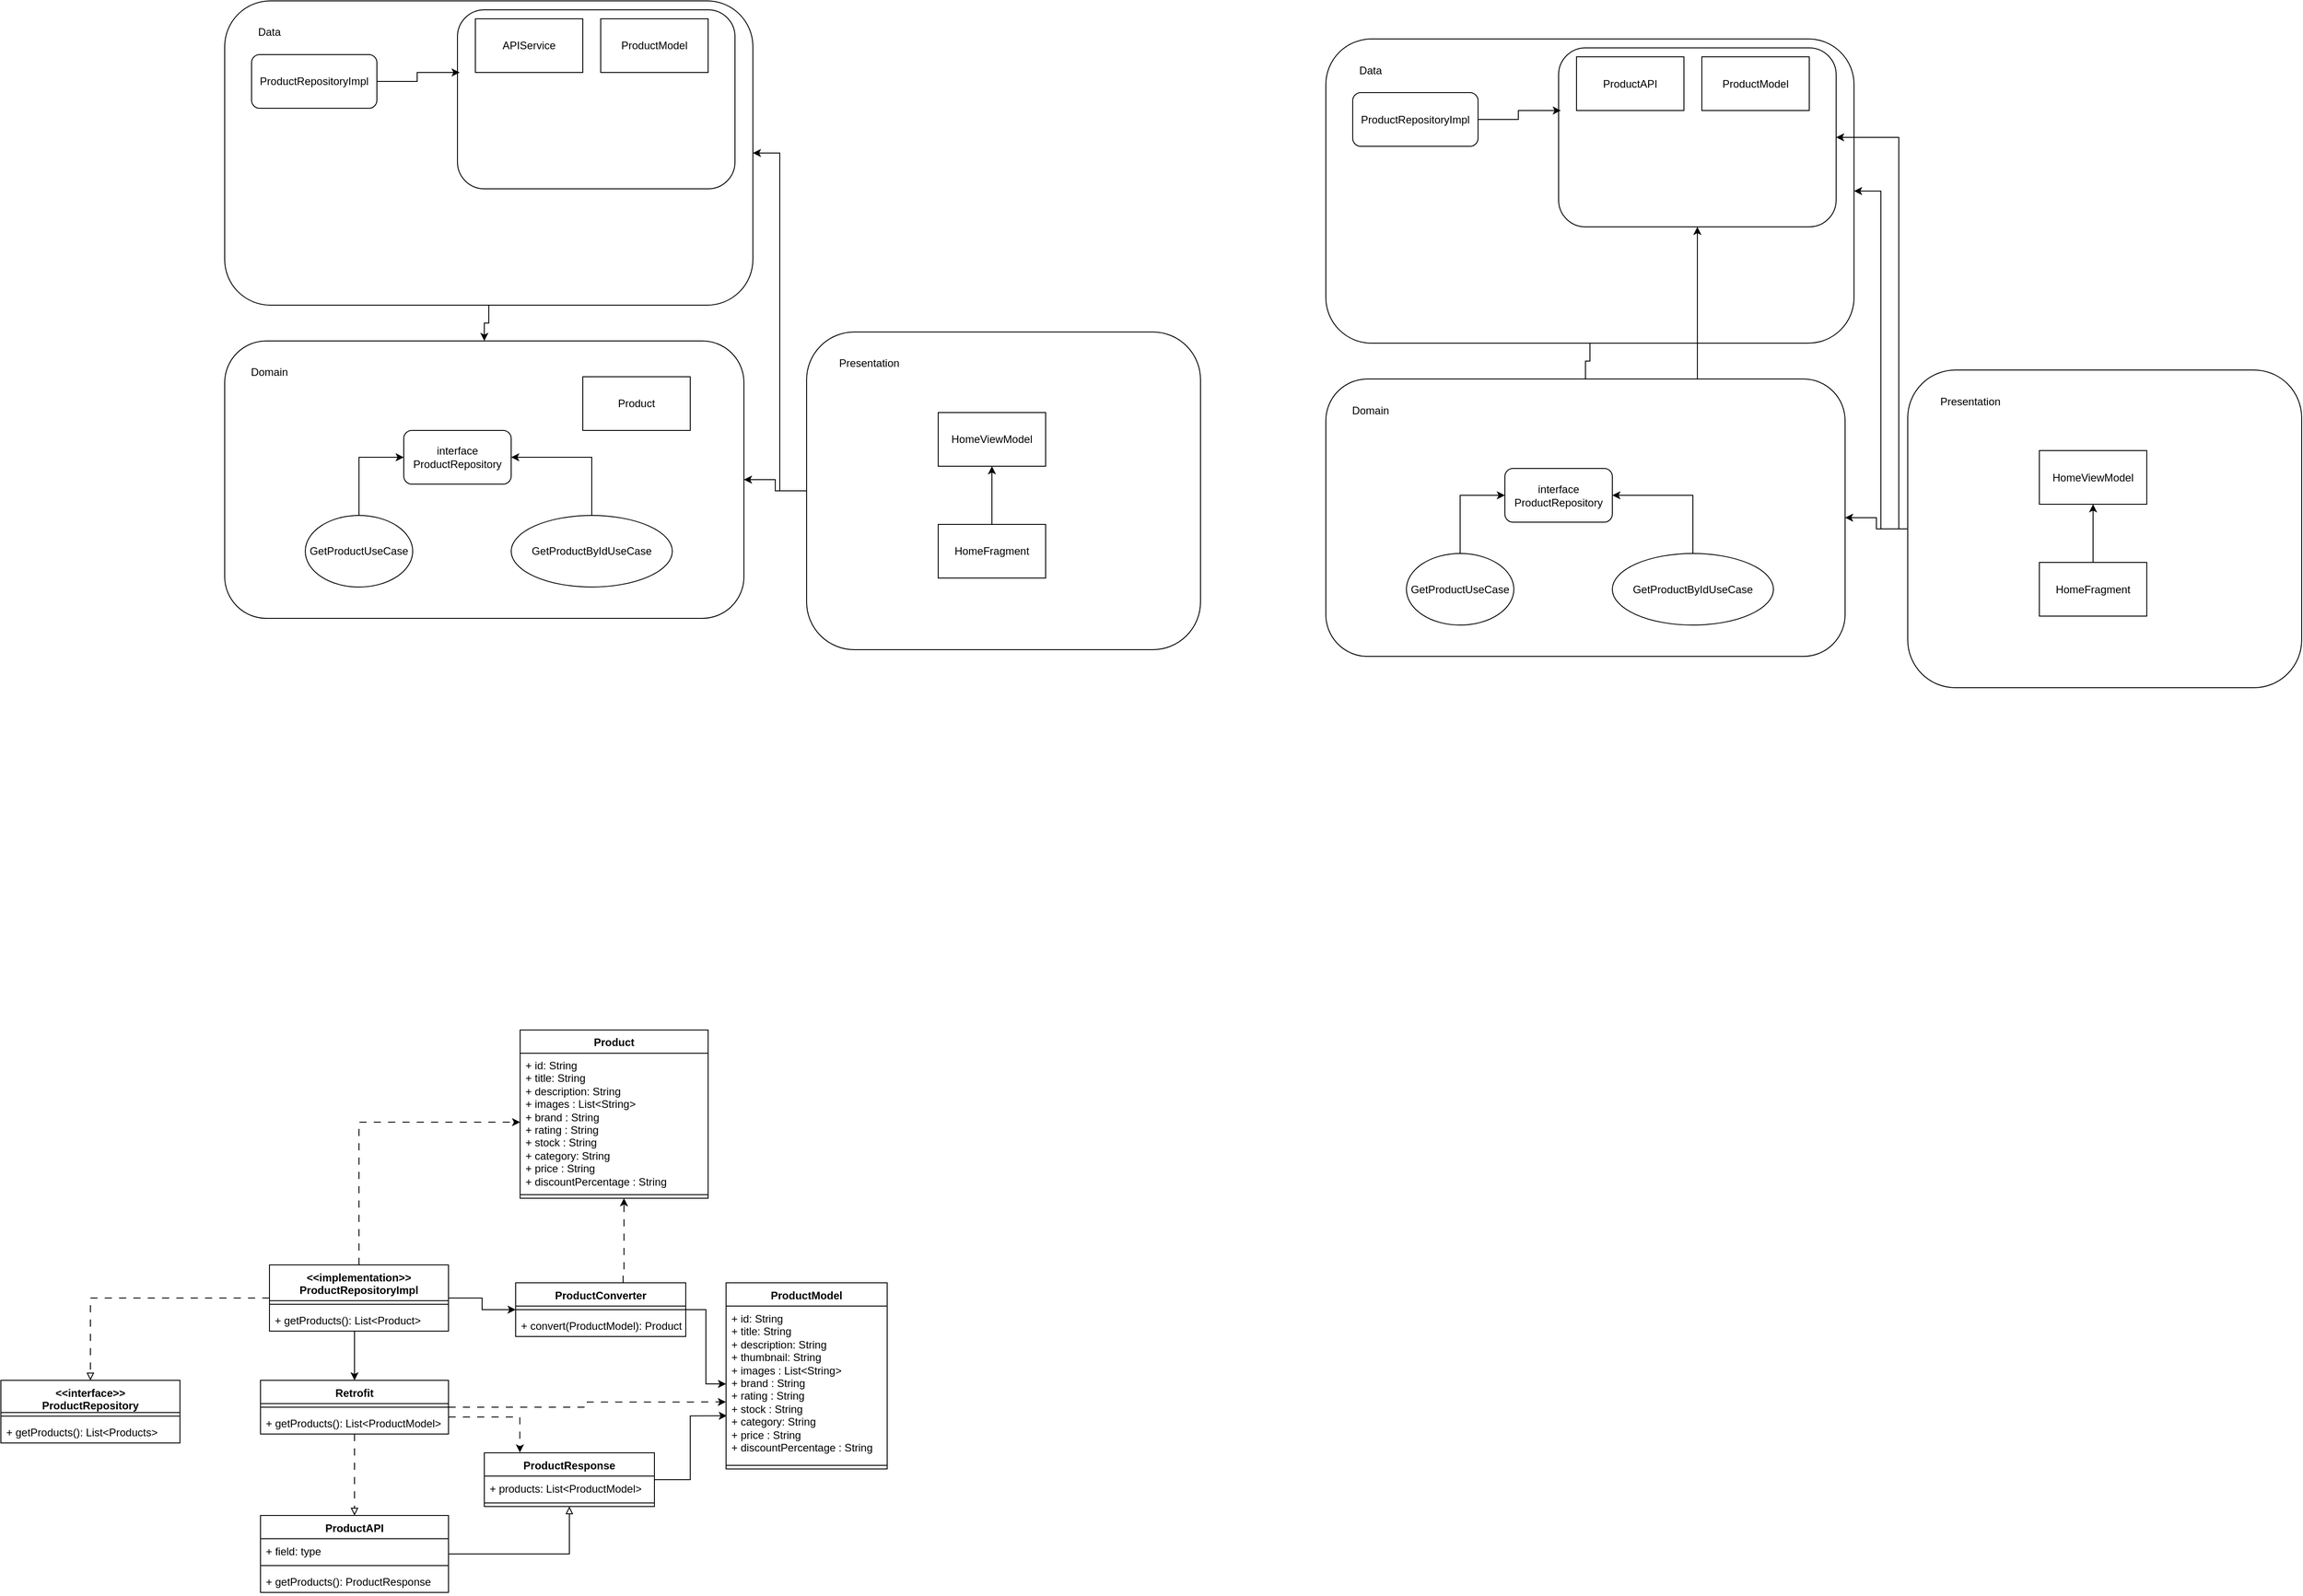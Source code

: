 <mxfile version="24.1.0" type="github">
  <diagram name="Страница — 1" id="VzalWA2Egsjq6tHP2Xkd">
    <mxGraphModel dx="2644" dy="1031" grid="1" gridSize="10" guides="1" tooltips="1" connect="1" arrows="1" fold="1" page="1" pageScale="1" pageWidth="827" pageHeight="1169" math="0" shadow="0">
      <root>
        <mxCell id="0" />
        <mxCell id="1" parent="0" />
        <mxCell id="YkArDoTr-JicF80w-XxJ-16" value="" style="edgeStyle=orthogonalEdgeStyle;rounded=0;orthogonalLoop=1;jettySize=auto;html=1;" parent="1" source="YkArDoTr-JicF80w-XxJ-1" target="YkArDoTr-JicF80w-XxJ-6" edge="1">
          <mxGeometry relative="1" as="geometry" />
        </mxCell>
        <mxCell id="YkArDoTr-JicF80w-XxJ-1" value="" style="rounded=1;whiteSpace=wrap;html=1;" parent="1" vertex="1">
          <mxGeometry x="30" y="10" width="590" height="340" as="geometry" />
        </mxCell>
        <mxCell id="YkArDoTr-JicF80w-XxJ-2" value="Data" style="text;html=1;align=center;verticalAlign=middle;whiteSpace=wrap;rounded=0;" parent="1" vertex="1">
          <mxGeometry x="50" y="30" width="60" height="30" as="geometry" />
        </mxCell>
        <mxCell id="YkArDoTr-JicF80w-XxJ-3" value="" style="rounded=1;whiteSpace=wrap;html=1;" parent="1" vertex="1">
          <mxGeometry x="290" y="20" width="310" height="200" as="geometry" />
        </mxCell>
        <mxCell id="YkArDoTr-JicF80w-XxJ-4" value="APIService" style="rounded=0;whiteSpace=wrap;html=1;" parent="1" vertex="1">
          <mxGeometry x="310" y="30" width="120" height="60" as="geometry" />
        </mxCell>
        <mxCell id="YkArDoTr-JicF80w-XxJ-5" value="ProductModel" style="rounded=0;whiteSpace=wrap;html=1;" parent="1" vertex="1">
          <mxGeometry x="450" y="30" width="120" height="60" as="geometry" />
        </mxCell>
        <mxCell id="YkArDoTr-JicF80w-XxJ-6" value="" style="rounded=1;whiteSpace=wrap;html=1;" parent="1" vertex="1">
          <mxGeometry x="30" y="390" width="580" height="310" as="geometry" />
        </mxCell>
        <mxCell id="YkArDoTr-JicF80w-XxJ-7" value="Domain" style="text;html=1;align=center;verticalAlign=middle;whiteSpace=wrap;rounded=0;" parent="1" vertex="1">
          <mxGeometry x="50" y="410" width="60" height="30" as="geometry" />
        </mxCell>
        <mxCell id="YkArDoTr-JicF80w-XxJ-8" value="ProductRepositoryImpl" style="rounded=1;whiteSpace=wrap;html=1;" parent="1" vertex="1">
          <mxGeometry x="60" y="70" width="140" height="60" as="geometry" />
        </mxCell>
        <mxCell id="YkArDoTr-JicF80w-XxJ-9" style="edgeStyle=orthogonalEdgeStyle;rounded=0;orthogonalLoop=1;jettySize=auto;html=1;entryX=0.008;entryY=0.35;entryDx=0;entryDy=0;entryPerimeter=0;" parent="1" source="YkArDoTr-JicF80w-XxJ-8" target="YkArDoTr-JicF80w-XxJ-3" edge="1">
          <mxGeometry relative="1" as="geometry" />
        </mxCell>
        <mxCell id="YkArDoTr-JicF80w-XxJ-10" value="interface&lt;div&gt;ProductRepository&lt;/div&gt;" style="rounded=1;whiteSpace=wrap;html=1;" parent="1" vertex="1">
          <mxGeometry x="230" y="490" width="120" height="60" as="geometry" />
        </mxCell>
        <mxCell id="YkArDoTr-JicF80w-XxJ-13" style="edgeStyle=orthogonalEdgeStyle;rounded=0;orthogonalLoop=1;jettySize=auto;html=1;entryX=0;entryY=0.5;entryDx=0;entryDy=0;" parent="1" source="YkArDoTr-JicF80w-XxJ-11" target="YkArDoTr-JicF80w-XxJ-10" edge="1">
          <mxGeometry relative="1" as="geometry" />
        </mxCell>
        <mxCell id="YkArDoTr-JicF80w-XxJ-11" value="GetProductUseCase" style="ellipse;whiteSpace=wrap;html=1;" parent="1" vertex="1">
          <mxGeometry x="120" y="585" width="120" height="80" as="geometry" />
        </mxCell>
        <mxCell id="YkArDoTr-JicF80w-XxJ-14" style="edgeStyle=orthogonalEdgeStyle;rounded=0;orthogonalLoop=1;jettySize=auto;html=1;entryX=1;entryY=0.5;entryDx=0;entryDy=0;" parent="1" source="YkArDoTr-JicF80w-XxJ-12" target="YkArDoTr-JicF80w-XxJ-10" edge="1">
          <mxGeometry relative="1" as="geometry" />
        </mxCell>
        <mxCell id="YkArDoTr-JicF80w-XxJ-12" value="GetProductByIdUseCase" style="ellipse;whiteSpace=wrap;html=1;" parent="1" vertex="1">
          <mxGeometry x="350" y="585" width="180" height="80" as="geometry" />
        </mxCell>
        <mxCell id="YkArDoTr-JicF80w-XxJ-17" style="edgeStyle=orthogonalEdgeStyle;rounded=0;orthogonalLoop=1;jettySize=auto;html=1;entryX=1;entryY=0.5;entryDx=0;entryDy=0;" parent="1" source="YkArDoTr-JicF80w-XxJ-15" target="YkArDoTr-JicF80w-XxJ-1" edge="1">
          <mxGeometry relative="1" as="geometry" />
        </mxCell>
        <mxCell id="YkArDoTr-JicF80w-XxJ-18" value="" style="edgeStyle=orthogonalEdgeStyle;rounded=0;orthogonalLoop=1;jettySize=auto;html=1;" parent="1" source="YkArDoTr-JicF80w-XxJ-15" target="YkArDoTr-JicF80w-XxJ-6" edge="1">
          <mxGeometry relative="1" as="geometry" />
        </mxCell>
        <mxCell id="YkArDoTr-JicF80w-XxJ-15" value="" style="rounded=1;whiteSpace=wrap;html=1;" parent="1" vertex="1">
          <mxGeometry x="680" y="380" width="440" height="355" as="geometry" />
        </mxCell>
        <mxCell id="YkArDoTr-JicF80w-XxJ-19" value="Presentation" style="text;html=1;align=center;verticalAlign=middle;whiteSpace=wrap;rounded=0;" parent="1" vertex="1">
          <mxGeometry x="720" y="400" width="60" height="30" as="geometry" />
        </mxCell>
        <mxCell id="YkArDoTr-JicF80w-XxJ-20" value="HomeViewModel" style="rounded=0;whiteSpace=wrap;html=1;" parent="1" vertex="1">
          <mxGeometry x="827" y="470" width="120" height="60" as="geometry" />
        </mxCell>
        <mxCell id="YkArDoTr-JicF80w-XxJ-22" value="" style="edgeStyle=orthogonalEdgeStyle;rounded=0;orthogonalLoop=1;jettySize=auto;html=1;" parent="1" source="YkArDoTr-JicF80w-XxJ-21" target="YkArDoTr-JicF80w-XxJ-20" edge="1">
          <mxGeometry relative="1" as="geometry" />
        </mxCell>
        <mxCell id="YkArDoTr-JicF80w-XxJ-21" value="HomeFragment" style="rounded=0;whiteSpace=wrap;html=1;" parent="1" vertex="1">
          <mxGeometry x="827" y="595" width="120" height="60" as="geometry" />
        </mxCell>
        <mxCell id="YkArDoTr-JicF80w-XxJ-23" value="Product" style="rounded=0;whiteSpace=wrap;html=1;" parent="1" vertex="1">
          <mxGeometry x="430" y="430" width="120" height="60" as="geometry" />
        </mxCell>
        <mxCell id="k2EPodKB6Pk-aMHsN5qQ-1" value="" style="edgeStyle=orthogonalEdgeStyle;rounded=0;orthogonalLoop=1;jettySize=auto;html=1;endArrow=none;endFill=0;" edge="1" parent="1" source="k2EPodKB6Pk-aMHsN5qQ-2" target="k2EPodKB6Pk-aMHsN5qQ-7">
          <mxGeometry relative="1" as="geometry" />
        </mxCell>
        <mxCell id="k2EPodKB6Pk-aMHsN5qQ-2" value="" style="rounded=1;whiteSpace=wrap;html=1;" vertex="1" parent="1">
          <mxGeometry x="1260" y="52.5" width="590" height="340" as="geometry" />
        </mxCell>
        <mxCell id="k2EPodKB6Pk-aMHsN5qQ-3" value="Data" style="text;html=1;align=center;verticalAlign=middle;whiteSpace=wrap;rounded=0;" vertex="1" parent="1">
          <mxGeometry x="1280" y="72.5" width="60" height="30" as="geometry" />
        </mxCell>
        <mxCell id="k2EPodKB6Pk-aMHsN5qQ-4" value="" style="rounded=1;whiteSpace=wrap;html=1;" vertex="1" parent="1">
          <mxGeometry x="1520" y="62.5" width="310" height="200" as="geometry" />
        </mxCell>
        <mxCell id="k2EPodKB6Pk-aMHsN5qQ-5" value="ProductAPI" style="rounded=0;whiteSpace=wrap;html=1;" vertex="1" parent="1">
          <mxGeometry x="1540" y="72.5" width="120" height="60" as="geometry" />
        </mxCell>
        <mxCell id="k2EPodKB6Pk-aMHsN5qQ-6" value="ProductModel" style="rounded=0;whiteSpace=wrap;html=1;" vertex="1" parent="1">
          <mxGeometry x="1680" y="72.5" width="120" height="60" as="geometry" />
        </mxCell>
        <mxCell id="k2EPodKB6Pk-aMHsN5qQ-24" style="edgeStyle=orthogonalEdgeStyle;rounded=0;orthogonalLoop=1;jettySize=auto;html=1;" edge="1" parent="1" source="k2EPodKB6Pk-aMHsN5qQ-7" target="k2EPodKB6Pk-aMHsN5qQ-4">
          <mxGeometry relative="1" as="geometry">
            <Array as="points">
              <mxPoint x="1675" y="400" />
              <mxPoint x="1675" y="400" />
            </Array>
          </mxGeometry>
        </mxCell>
        <mxCell id="k2EPodKB6Pk-aMHsN5qQ-7" value="" style="rounded=1;whiteSpace=wrap;html=1;" vertex="1" parent="1">
          <mxGeometry x="1260" y="432.5" width="580" height="310" as="geometry" />
        </mxCell>
        <mxCell id="k2EPodKB6Pk-aMHsN5qQ-8" value="Domain" style="text;html=1;align=center;verticalAlign=middle;whiteSpace=wrap;rounded=0;" vertex="1" parent="1">
          <mxGeometry x="1280" y="452.5" width="60" height="30" as="geometry" />
        </mxCell>
        <mxCell id="k2EPodKB6Pk-aMHsN5qQ-9" value="ProductRepositoryImpl" style="rounded=1;whiteSpace=wrap;html=1;" vertex="1" parent="1">
          <mxGeometry x="1290" y="112.5" width="140" height="60" as="geometry" />
        </mxCell>
        <mxCell id="k2EPodKB6Pk-aMHsN5qQ-10" style="edgeStyle=orthogonalEdgeStyle;rounded=0;orthogonalLoop=1;jettySize=auto;html=1;entryX=0.008;entryY=0.35;entryDx=0;entryDy=0;entryPerimeter=0;" edge="1" parent="1" source="k2EPodKB6Pk-aMHsN5qQ-9" target="k2EPodKB6Pk-aMHsN5qQ-4">
          <mxGeometry relative="1" as="geometry" />
        </mxCell>
        <mxCell id="k2EPodKB6Pk-aMHsN5qQ-11" value="interface&lt;div&gt;ProductRepository&lt;/div&gt;" style="rounded=1;whiteSpace=wrap;html=1;" vertex="1" parent="1">
          <mxGeometry x="1460" y="532.5" width="120" height="60" as="geometry" />
        </mxCell>
        <mxCell id="k2EPodKB6Pk-aMHsN5qQ-12" style="edgeStyle=orthogonalEdgeStyle;rounded=0;orthogonalLoop=1;jettySize=auto;html=1;entryX=0;entryY=0.5;entryDx=0;entryDy=0;" edge="1" parent="1" source="k2EPodKB6Pk-aMHsN5qQ-13" target="k2EPodKB6Pk-aMHsN5qQ-11">
          <mxGeometry relative="1" as="geometry" />
        </mxCell>
        <mxCell id="k2EPodKB6Pk-aMHsN5qQ-13" value="GetProductUseCase" style="ellipse;whiteSpace=wrap;html=1;" vertex="1" parent="1">
          <mxGeometry x="1350" y="627.5" width="120" height="80" as="geometry" />
        </mxCell>
        <mxCell id="k2EPodKB6Pk-aMHsN5qQ-14" style="edgeStyle=orthogonalEdgeStyle;rounded=0;orthogonalLoop=1;jettySize=auto;html=1;entryX=1;entryY=0.5;entryDx=0;entryDy=0;" edge="1" parent="1" source="k2EPodKB6Pk-aMHsN5qQ-15" target="k2EPodKB6Pk-aMHsN5qQ-11">
          <mxGeometry relative="1" as="geometry" />
        </mxCell>
        <mxCell id="k2EPodKB6Pk-aMHsN5qQ-15" value="GetProductByIdUseCase" style="ellipse;whiteSpace=wrap;html=1;" vertex="1" parent="1">
          <mxGeometry x="1580" y="627.5" width="180" height="80" as="geometry" />
        </mxCell>
        <mxCell id="k2EPodKB6Pk-aMHsN5qQ-16" style="edgeStyle=orthogonalEdgeStyle;rounded=0;orthogonalLoop=1;jettySize=auto;html=1;entryX=1;entryY=0.5;entryDx=0;entryDy=0;" edge="1" parent="1" source="k2EPodKB6Pk-aMHsN5qQ-18" target="k2EPodKB6Pk-aMHsN5qQ-2">
          <mxGeometry relative="1" as="geometry" />
        </mxCell>
        <mxCell id="k2EPodKB6Pk-aMHsN5qQ-17" value="" style="edgeStyle=orthogonalEdgeStyle;rounded=0;orthogonalLoop=1;jettySize=auto;html=1;" edge="1" parent="1" source="k2EPodKB6Pk-aMHsN5qQ-18" target="k2EPodKB6Pk-aMHsN5qQ-7">
          <mxGeometry relative="1" as="geometry" />
        </mxCell>
        <mxCell id="k2EPodKB6Pk-aMHsN5qQ-25" style="edgeStyle=orthogonalEdgeStyle;rounded=0;orthogonalLoop=1;jettySize=auto;html=1;entryX=1;entryY=0.5;entryDx=0;entryDy=0;" edge="1" parent="1" source="k2EPodKB6Pk-aMHsN5qQ-18" target="k2EPodKB6Pk-aMHsN5qQ-4">
          <mxGeometry relative="1" as="geometry">
            <Array as="points">
              <mxPoint x="1900" y="600" />
              <mxPoint x="1900" y="163" />
            </Array>
          </mxGeometry>
        </mxCell>
        <mxCell id="k2EPodKB6Pk-aMHsN5qQ-18" value="" style="rounded=1;whiteSpace=wrap;html=1;" vertex="1" parent="1">
          <mxGeometry x="1910" y="422.5" width="440" height="355" as="geometry" />
        </mxCell>
        <mxCell id="k2EPodKB6Pk-aMHsN5qQ-19" value="Presentation" style="text;html=1;align=center;verticalAlign=middle;whiteSpace=wrap;rounded=0;" vertex="1" parent="1">
          <mxGeometry x="1950" y="442.5" width="60" height="30" as="geometry" />
        </mxCell>
        <mxCell id="k2EPodKB6Pk-aMHsN5qQ-20" value="HomeViewModel" style="rounded=0;whiteSpace=wrap;html=1;" vertex="1" parent="1">
          <mxGeometry x="2057" y="512.5" width="120" height="60" as="geometry" />
        </mxCell>
        <mxCell id="k2EPodKB6Pk-aMHsN5qQ-21" value="" style="edgeStyle=orthogonalEdgeStyle;rounded=0;orthogonalLoop=1;jettySize=auto;html=1;" edge="1" parent="1" source="k2EPodKB6Pk-aMHsN5qQ-22" target="k2EPodKB6Pk-aMHsN5qQ-20">
          <mxGeometry relative="1" as="geometry" />
        </mxCell>
        <mxCell id="k2EPodKB6Pk-aMHsN5qQ-22" value="HomeFragment" style="rounded=0;whiteSpace=wrap;html=1;" vertex="1" parent="1">
          <mxGeometry x="2057" y="637.5" width="120" height="60" as="geometry" />
        </mxCell>
        <mxCell id="k2EPodKB6Pk-aMHsN5qQ-38" style="edgeStyle=orthogonalEdgeStyle;rounded=0;orthogonalLoop=1;jettySize=auto;html=1;entryX=0;entryY=0.5;entryDx=0;entryDy=0;" edge="1" parent="1" source="k2EPodKB6Pk-aMHsN5qQ-26" target="k2EPodKB6Pk-aMHsN5qQ-31">
          <mxGeometry relative="1" as="geometry" />
        </mxCell>
        <mxCell id="k2EPodKB6Pk-aMHsN5qQ-39" value="" style="edgeStyle=orthogonalEdgeStyle;rounded=0;orthogonalLoop=1;jettySize=auto;html=1;endArrow=classic;endFill=1;dashed=1;dashPattern=8 8;" edge="1" parent="1" source="k2EPodKB6Pk-aMHsN5qQ-26" target="k2EPodKB6Pk-aMHsN5qQ-34">
          <mxGeometry relative="1" as="geometry">
            <mxPoint x="476" y="1362.5" as="targetPoint" />
            <Array as="points">
              <mxPoint x="475" y="1432.5" />
              <mxPoint x="476" y="1432.5" />
            </Array>
          </mxGeometry>
        </mxCell>
        <mxCell id="k2EPodKB6Pk-aMHsN5qQ-26" value="ProductConverter" style="swimlane;fontStyle=1;align=center;verticalAlign=top;childLayout=stackLayout;horizontal=1;startSize=26;horizontalStack=0;resizeParent=1;resizeParentMax=0;resizeLast=0;collapsible=1;marginBottom=0;whiteSpace=wrap;html=1;" vertex="1" parent="1">
          <mxGeometry x="355" y="1442.5" width="190" height="60" as="geometry" />
        </mxCell>
        <mxCell id="k2EPodKB6Pk-aMHsN5qQ-28" value="" style="line;strokeWidth=1;fillColor=none;align=left;verticalAlign=middle;spacingTop=-1;spacingLeft=3;spacingRight=3;rotatable=0;labelPosition=right;points=[];portConstraint=eastwest;strokeColor=inherit;" vertex="1" parent="k2EPodKB6Pk-aMHsN5qQ-26">
          <mxGeometry y="26" width="190" height="8" as="geometry" />
        </mxCell>
        <mxCell id="k2EPodKB6Pk-aMHsN5qQ-29" value="+ convert(ProductModel): Product" style="text;strokeColor=none;fillColor=none;align=left;verticalAlign=top;spacingLeft=4;spacingRight=4;overflow=hidden;rotatable=0;points=[[0,0.5],[1,0.5]];portConstraint=eastwest;whiteSpace=wrap;html=1;" vertex="1" parent="k2EPodKB6Pk-aMHsN5qQ-26">
          <mxGeometry y="34" width="190" height="26" as="geometry" />
        </mxCell>
        <mxCell id="k2EPodKB6Pk-aMHsN5qQ-30" value="ProductModel" style="swimlane;fontStyle=1;align=center;verticalAlign=top;childLayout=stackLayout;horizontal=1;startSize=26;horizontalStack=0;resizeParent=1;resizeParentMax=0;resizeLast=0;collapsible=1;marginBottom=0;whiteSpace=wrap;html=1;" vertex="1" parent="1">
          <mxGeometry x="590" y="1442.5" width="180" height="208" as="geometry" />
        </mxCell>
        <mxCell id="k2EPodKB6Pk-aMHsN5qQ-31" value="&lt;div&gt;+ id: String&lt;/div&gt;&lt;div&gt;&lt;span style=&quot;background-color: initial;&quot;&gt;+&lt;/span&gt;&lt;span style=&quot;background-color: initial;&quot;&gt;&amp;nbsp;&lt;/span&gt;&lt;span style=&quot;background-color: initial;&quot;&gt;title: String&lt;/span&gt;&lt;/div&gt;&lt;div&gt;&lt;span style=&quot;background-color: initial;&quot;&gt;+&lt;/span&gt;&lt;span style=&quot;background-color: initial;&quot;&gt;&amp;nbsp;&lt;/span&gt;&lt;span style=&quot;background-color: initial;&quot;&gt;description: String&lt;/span&gt;&lt;/div&gt;&lt;div&gt;&lt;span style=&quot;background-color: initial;&quot;&gt;+ thumbnail: String&lt;/span&gt;&lt;/div&gt;&lt;div&gt;&lt;span style=&quot;background-color: initial;&quot;&gt;+&lt;/span&gt;&lt;span style=&quot;background-color: initial;&quot;&gt;&amp;nbsp;&lt;/span&gt;images : List&amp;lt;String&amp;gt;&lt;/div&gt;&lt;div&gt;&lt;span style=&quot;background-color: initial;&quot;&gt;+&lt;/span&gt;&lt;span style=&quot;background-color: initial;&quot;&gt;&amp;nbsp;&lt;/span&gt;brand : String&lt;/div&gt;&lt;div&gt;&lt;span style=&quot;background-color: initial;&quot;&gt;+&lt;/span&gt;&lt;span style=&quot;background-color: initial;&quot;&gt;&amp;nbsp;&lt;/span&gt;rating : String&lt;/div&gt;&lt;div&gt;&lt;span style=&quot;background-color: initial;&quot;&gt;+&lt;/span&gt;&lt;span style=&quot;background-color: initial;&quot;&gt;&amp;nbsp;&lt;/span&gt;stock : String&lt;/div&gt;&lt;div&gt;&lt;span style=&quot;background-color: initial;&quot;&gt;+&lt;/span&gt;&lt;span style=&quot;background-color: initial;&quot;&gt;&amp;nbsp;&lt;/span&gt;category: String&lt;/div&gt;&lt;div&gt;&lt;span style=&quot;background-color: initial;&quot;&gt;+&lt;/span&gt;&lt;span style=&quot;background-color: initial;&quot;&gt;&amp;nbsp;&lt;/span&gt;price : String&lt;/div&gt;&lt;div&gt;&lt;span style=&quot;background-color: initial;&quot;&gt;+&lt;/span&gt;&lt;span style=&quot;background-color: initial;&quot;&gt;&amp;nbsp;&lt;/span&gt;discountPercentage : String&lt;/div&gt;&lt;div&gt;&lt;br&gt;&lt;/div&gt;" style="text;strokeColor=none;fillColor=none;align=left;verticalAlign=top;spacingLeft=4;spacingRight=4;overflow=hidden;rotatable=0;points=[[0,0.5],[1,0.5]];portConstraint=eastwest;whiteSpace=wrap;html=1;" vertex="1" parent="k2EPodKB6Pk-aMHsN5qQ-30">
          <mxGeometry y="26" width="180" height="174" as="geometry" />
        </mxCell>
        <mxCell id="k2EPodKB6Pk-aMHsN5qQ-32" value="" style="line;strokeWidth=1;fillColor=none;align=left;verticalAlign=middle;spacingTop=-1;spacingLeft=3;spacingRight=3;rotatable=0;labelPosition=right;points=[];portConstraint=eastwest;strokeColor=inherit;" vertex="1" parent="k2EPodKB6Pk-aMHsN5qQ-30">
          <mxGeometry y="200" width="180" height="8" as="geometry" />
        </mxCell>
        <mxCell id="k2EPodKB6Pk-aMHsN5qQ-34" value="Product" style="swimlane;fontStyle=1;align=center;verticalAlign=top;childLayout=stackLayout;horizontal=1;startSize=26;horizontalStack=0;resizeParent=1;resizeParentMax=0;resizeLast=0;collapsible=1;marginBottom=0;whiteSpace=wrap;html=1;" vertex="1" parent="1">
          <mxGeometry x="360" y="1160" width="210" height="188" as="geometry" />
        </mxCell>
        <mxCell id="k2EPodKB6Pk-aMHsN5qQ-35" value="&lt;div&gt;+ id: String&lt;/div&gt;&lt;div&gt;&lt;span style=&quot;background-color: initial;&quot;&gt;+&lt;/span&gt;&lt;span style=&quot;background-color: initial;&quot;&gt;&amp;nbsp;&lt;/span&gt;&lt;span style=&quot;background-color: initial;&quot;&gt;title: String&lt;/span&gt;&lt;/div&gt;&lt;div&gt;&lt;span style=&quot;background-color: initial;&quot;&gt;+&lt;/span&gt;&lt;span style=&quot;background-color: initial;&quot;&gt;&amp;nbsp;&lt;/span&gt;&lt;span style=&quot;background-color: initial;&quot;&gt;description: String&lt;/span&gt;&lt;/div&gt;&lt;div&gt;&lt;span style=&quot;background-color: initial;&quot;&gt;+&lt;/span&gt;&lt;span style=&quot;background-color: initial;&quot;&gt;&amp;nbsp;&lt;/span&gt;images : List&amp;lt;String&amp;gt;&lt;/div&gt;&lt;div&gt;&lt;span style=&quot;background-color: initial;&quot;&gt;+&lt;/span&gt;&lt;span style=&quot;background-color: initial;&quot;&gt;&amp;nbsp;&lt;/span&gt;brand : String&lt;/div&gt;&lt;div&gt;&lt;span style=&quot;background-color: initial;&quot;&gt;+&lt;/span&gt;&lt;span style=&quot;background-color: initial;&quot;&gt;&amp;nbsp;&lt;/span&gt;rating : String&lt;/div&gt;&lt;div&gt;&lt;span style=&quot;background-color: initial;&quot;&gt;+&lt;/span&gt;&lt;span style=&quot;background-color: initial;&quot;&gt;&amp;nbsp;&lt;/span&gt;stock : String&lt;/div&gt;&lt;div&gt;&lt;span style=&quot;background-color: initial;&quot;&gt;+&lt;/span&gt;&lt;span style=&quot;background-color: initial;&quot;&gt;&amp;nbsp;&lt;/span&gt;category: String&lt;/div&gt;&lt;div&gt;&lt;span style=&quot;background-color: initial;&quot;&gt;+&lt;/span&gt;&lt;span style=&quot;background-color: initial;&quot;&gt;&amp;nbsp;&lt;/span&gt;price : String&lt;/div&gt;&lt;div&gt;&lt;span style=&quot;background-color: initial;&quot;&gt;+&lt;/span&gt;&lt;span style=&quot;background-color: initial;&quot;&gt;&amp;nbsp;&lt;/span&gt;discountPercentage : String&lt;/div&gt;&lt;div&gt;&lt;br&gt;&lt;/div&gt;" style="text;strokeColor=none;fillColor=none;align=left;verticalAlign=top;spacingLeft=4;spacingRight=4;overflow=hidden;rotatable=0;points=[[0,0.5],[1,0.5]];portConstraint=eastwest;whiteSpace=wrap;html=1;" vertex="1" parent="k2EPodKB6Pk-aMHsN5qQ-34">
          <mxGeometry y="26" width="210" height="154" as="geometry" />
        </mxCell>
        <mxCell id="k2EPodKB6Pk-aMHsN5qQ-36" value="" style="line;strokeWidth=1;fillColor=none;align=left;verticalAlign=middle;spacingTop=-1;spacingLeft=3;spacingRight=3;rotatable=0;labelPosition=right;points=[];portConstraint=eastwest;strokeColor=inherit;" vertex="1" parent="k2EPodKB6Pk-aMHsN5qQ-34">
          <mxGeometry y="180" width="210" height="8" as="geometry" />
        </mxCell>
        <mxCell id="k2EPodKB6Pk-aMHsN5qQ-65" style="edgeStyle=orthogonalEdgeStyle;rounded=0;orthogonalLoop=1;jettySize=auto;html=1;endArrow=block;endFill=0;" edge="1" parent="1" source="k2EPodKB6Pk-aMHsN5qQ-46" target="k2EPodKB6Pk-aMHsN5qQ-60">
          <mxGeometry relative="1" as="geometry" />
        </mxCell>
        <mxCell id="k2EPodKB6Pk-aMHsN5qQ-46" value="ProductAPI" style="swimlane;fontStyle=1;align=center;verticalAlign=top;childLayout=stackLayout;horizontal=1;startSize=26;horizontalStack=0;resizeParent=1;resizeParentMax=0;resizeLast=0;collapsible=1;marginBottom=0;whiteSpace=wrap;html=1;" vertex="1" parent="1">
          <mxGeometry x="70" y="1702.5" width="210" height="86" as="geometry" />
        </mxCell>
        <mxCell id="k2EPodKB6Pk-aMHsN5qQ-47" value="+ field: type" style="text;strokeColor=none;fillColor=none;align=left;verticalAlign=top;spacingLeft=4;spacingRight=4;overflow=hidden;rotatable=0;points=[[0,0.5],[1,0.5]];portConstraint=eastwest;whiteSpace=wrap;html=1;" vertex="1" parent="k2EPodKB6Pk-aMHsN5qQ-46">
          <mxGeometry y="26" width="210" height="26" as="geometry" />
        </mxCell>
        <mxCell id="k2EPodKB6Pk-aMHsN5qQ-48" value="" style="line;strokeWidth=1;fillColor=none;align=left;verticalAlign=middle;spacingTop=-1;spacingLeft=3;spacingRight=3;rotatable=0;labelPosition=right;points=[];portConstraint=eastwest;strokeColor=inherit;" vertex="1" parent="k2EPodKB6Pk-aMHsN5qQ-46">
          <mxGeometry y="52" width="210" height="8" as="geometry" />
        </mxCell>
        <mxCell id="k2EPodKB6Pk-aMHsN5qQ-49" value="+ getProducts(): ProductResponse" style="text;strokeColor=none;fillColor=none;align=left;verticalAlign=top;spacingLeft=4;spacingRight=4;overflow=hidden;rotatable=0;points=[[0,0.5],[1,0.5]];portConstraint=eastwest;whiteSpace=wrap;html=1;" vertex="1" parent="k2EPodKB6Pk-aMHsN5qQ-46">
          <mxGeometry y="60" width="210" height="26" as="geometry" />
        </mxCell>
        <mxCell id="k2EPodKB6Pk-aMHsN5qQ-55" style="edgeStyle=orthogonalEdgeStyle;rounded=0;orthogonalLoop=1;jettySize=auto;html=1;entryX=0;entryY=0.5;entryDx=0;entryDy=0;" edge="1" parent="1" source="k2EPodKB6Pk-aMHsN5qQ-51" target="k2EPodKB6Pk-aMHsN5qQ-26">
          <mxGeometry relative="1" as="geometry" />
        </mxCell>
        <mxCell id="k2EPodKB6Pk-aMHsN5qQ-69" style="edgeStyle=orthogonalEdgeStyle;rounded=0;orthogonalLoop=1;jettySize=auto;html=1;endArrow=classic;endFill=1;dashed=1;dashPattern=8 8;" edge="1" parent="1" source="k2EPodKB6Pk-aMHsN5qQ-51" target="k2EPodKB6Pk-aMHsN5qQ-35">
          <mxGeometry relative="1" as="geometry" />
        </mxCell>
        <mxCell id="k2EPodKB6Pk-aMHsN5qQ-70" value="" style="edgeStyle=orthogonalEdgeStyle;rounded=0;orthogonalLoop=1;jettySize=auto;html=1;" edge="1" parent="1" source="k2EPodKB6Pk-aMHsN5qQ-51" target="k2EPodKB6Pk-aMHsN5qQ-56">
          <mxGeometry relative="1" as="geometry">
            <Array as="points">
              <mxPoint x="175" y="1532.5" />
              <mxPoint x="175" y="1532.5" />
            </Array>
          </mxGeometry>
        </mxCell>
        <mxCell id="k2EPodKB6Pk-aMHsN5qQ-75" value="" style="edgeStyle=orthogonalEdgeStyle;rounded=0;orthogonalLoop=1;jettySize=auto;html=1;dashed=1;dashPattern=8 8;endArrow=block;endFill=0;" edge="1" parent="1" source="k2EPodKB6Pk-aMHsN5qQ-51" target="k2EPodKB6Pk-aMHsN5qQ-71">
          <mxGeometry relative="1" as="geometry" />
        </mxCell>
        <mxCell id="k2EPodKB6Pk-aMHsN5qQ-51" value="&lt;div&gt;&amp;lt;&amp;lt;implementation&amp;gt;&amp;gt;&lt;/div&gt;ProductRepositoryImpl" style="swimlane;fontStyle=1;align=center;verticalAlign=top;childLayout=stackLayout;horizontal=1;startSize=40;horizontalStack=0;resizeParent=1;resizeParentMax=0;resizeLast=0;collapsible=1;marginBottom=0;whiteSpace=wrap;html=1;" vertex="1" parent="1">
          <mxGeometry x="80" y="1422.5" width="200" height="74" as="geometry" />
        </mxCell>
        <mxCell id="k2EPodKB6Pk-aMHsN5qQ-53" value="" style="line;strokeWidth=1;fillColor=none;align=left;verticalAlign=middle;spacingTop=-1;spacingLeft=3;spacingRight=3;rotatable=0;labelPosition=right;points=[];portConstraint=eastwest;strokeColor=inherit;" vertex="1" parent="k2EPodKB6Pk-aMHsN5qQ-51">
          <mxGeometry y="40" width="200" height="8" as="geometry" />
        </mxCell>
        <mxCell id="k2EPodKB6Pk-aMHsN5qQ-54" value="+ getProducts(): List&amp;lt;Product&amp;gt;" style="text;strokeColor=none;fillColor=none;align=left;verticalAlign=top;spacingLeft=4;spacingRight=4;overflow=hidden;rotatable=0;points=[[0,0.5],[1,0.5]];portConstraint=eastwest;whiteSpace=wrap;html=1;" vertex="1" parent="k2EPodKB6Pk-aMHsN5qQ-51">
          <mxGeometry y="48" width="200" height="26" as="geometry" />
        </mxCell>
        <mxCell id="k2EPodKB6Pk-aMHsN5qQ-67" style="edgeStyle=orthogonalEdgeStyle;rounded=0;orthogonalLoop=1;jettySize=auto;html=1;entryX=-0.001;entryY=0.616;entryDx=0;entryDy=0;entryPerimeter=0;endArrow=classic;endFill=1;dashed=1;dashPattern=8 8;" edge="1" parent="1" source="k2EPodKB6Pk-aMHsN5qQ-56" target="k2EPodKB6Pk-aMHsN5qQ-31">
          <mxGeometry relative="1" as="geometry" />
        </mxCell>
        <mxCell id="k2EPodKB6Pk-aMHsN5qQ-68" style="edgeStyle=orthogonalEdgeStyle;rounded=0;orthogonalLoop=1;jettySize=auto;html=1;dashed=1;dashPattern=8 8;endArrow=block;endFill=0;" edge="1" parent="1" source="k2EPodKB6Pk-aMHsN5qQ-56" target="k2EPodKB6Pk-aMHsN5qQ-46">
          <mxGeometry relative="1" as="geometry" />
        </mxCell>
        <mxCell id="k2EPodKB6Pk-aMHsN5qQ-56" value="Retrofit" style="swimlane;fontStyle=1;align=center;verticalAlign=top;childLayout=stackLayout;horizontal=1;startSize=26;horizontalStack=0;resizeParent=1;resizeParentMax=0;resizeLast=0;collapsible=1;marginBottom=0;whiteSpace=wrap;html=1;" vertex="1" parent="1">
          <mxGeometry x="70" y="1551.5" width="210" height="60" as="geometry" />
        </mxCell>
        <mxCell id="k2EPodKB6Pk-aMHsN5qQ-58" value="" style="line;strokeWidth=1;fillColor=none;align=left;verticalAlign=middle;spacingTop=-1;spacingLeft=3;spacingRight=3;rotatable=0;labelPosition=right;points=[];portConstraint=eastwest;strokeColor=inherit;" vertex="1" parent="k2EPodKB6Pk-aMHsN5qQ-56">
          <mxGeometry y="26" width="210" height="8" as="geometry" />
        </mxCell>
        <mxCell id="k2EPodKB6Pk-aMHsN5qQ-59" value="+ getProducts(): List&amp;lt;ProductModel&amp;gt;" style="text;strokeColor=none;fillColor=none;align=left;verticalAlign=top;spacingLeft=4;spacingRight=4;overflow=hidden;rotatable=0;points=[[0,0.5],[1,0.5]];portConstraint=eastwest;whiteSpace=wrap;html=1;" vertex="1" parent="k2EPodKB6Pk-aMHsN5qQ-56">
          <mxGeometry y="34" width="210" height="26" as="geometry" />
        </mxCell>
        <mxCell id="k2EPodKB6Pk-aMHsN5qQ-60" value="ProductResponse" style="swimlane;fontStyle=1;align=center;verticalAlign=top;childLayout=stackLayout;horizontal=1;startSize=26;horizontalStack=0;resizeParent=1;resizeParentMax=0;resizeLast=0;collapsible=1;marginBottom=0;whiteSpace=wrap;html=1;" vertex="1" parent="1">
          <mxGeometry x="320" y="1632.5" width="190" height="60" as="geometry" />
        </mxCell>
        <mxCell id="k2EPodKB6Pk-aMHsN5qQ-61" value="+ products: List&amp;lt;ProductModel&amp;gt;" style="text;strokeColor=none;fillColor=none;align=left;verticalAlign=top;spacingLeft=4;spacingRight=4;overflow=hidden;rotatable=0;points=[[0,0.5],[1,0.5]];portConstraint=eastwest;whiteSpace=wrap;html=1;" vertex="1" parent="k2EPodKB6Pk-aMHsN5qQ-60">
          <mxGeometry y="26" width="190" height="26" as="geometry" />
        </mxCell>
        <mxCell id="k2EPodKB6Pk-aMHsN5qQ-62" value="" style="line;strokeWidth=1;fillColor=none;align=left;verticalAlign=middle;spacingTop=-1;spacingLeft=3;spacingRight=3;rotatable=0;labelPosition=right;points=[];portConstraint=eastwest;strokeColor=inherit;" vertex="1" parent="k2EPodKB6Pk-aMHsN5qQ-60">
          <mxGeometry y="52" width="190" height="8" as="geometry" />
        </mxCell>
        <mxCell id="k2EPodKB6Pk-aMHsN5qQ-64" style="edgeStyle=orthogonalEdgeStyle;rounded=0;orthogonalLoop=1;jettySize=auto;html=1;entryX=0.005;entryY=0.705;entryDx=0;entryDy=0;entryPerimeter=0;" edge="1" parent="1" source="k2EPodKB6Pk-aMHsN5qQ-60" target="k2EPodKB6Pk-aMHsN5qQ-31">
          <mxGeometry relative="1" as="geometry" />
        </mxCell>
        <mxCell id="k2EPodKB6Pk-aMHsN5qQ-66" style="edgeStyle=orthogonalEdgeStyle;rounded=0;orthogonalLoop=1;jettySize=auto;html=1;entryX=0.209;entryY=-0.007;entryDx=0;entryDy=0;entryPerimeter=0;dashed=1;dashPattern=8 8;" edge="1" parent="1" source="k2EPodKB6Pk-aMHsN5qQ-56" target="k2EPodKB6Pk-aMHsN5qQ-60">
          <mxGeometry relative="1" as="geometry">
            <Array as="points">
              <mxPoint x="360" y="1592.5" />
            </Array>
          </mxGeometry>
        </mxCell>
        <mxCell id="k2EPodKB6Pk-aMHsN5qQ-71" value="&lt;div&gt;&amp;lt;&amp;lt;interface&amp;gt;&amp;gt;&lt;/div&gt;ProductRepository" style="swimlane;fontStyle=1;align=center;verticalAlign=top;childLayout=stackLayout;horizontal=1;startSize=36;horizontalStack=0;resizeParent=1;resizeParentMax=0;resizeLast=0;collapsible=1;marginBottom=0;whiteSpace=wrap;html=1;" vertex="1" parent="1">
          <mxGeometry x="-220" y="1551.5" width="200" height="70" as="geometry" />
        </mxCell>
        <mxCell id="k2EPodKB6Pk-aMHsN5qQ-73" value="" style="line;strokeWidth=1;fillColor=none;align=left;verticalAlign=middle;spacingTop=-1;spacingLeft=3;spacingRight=3;rotatable=0;labelPosition=right;points=[];portConstraint=eastwest;strokeColor=inherit;" vertex="1" parent="k2EPodKB6Pk-aMHsN5qQ-71">
          <mxGeometry y="36" width="200" height="8" as="geometry" />
        </mxCell>
        <mxCell id="k2EPodKB6Pk-aMHsN5qQ-74" value="+ getProducts(): List&amp;lt;Products&amp;gt;" style="text;strokeColor=none;fillColor=none;align=left;verticalAlign=top;spacingLeft=4;spacingRight=4;overflow=hidden;rotatable=0;points=[[0,0.5],[1,0.5]];portConstraint=eastwest;whiteSpace=wrap;html=1;" vertex="1" parent="k2EPodKB6Pk-aMHsN5qQ-71">
          <mxGeometry y="44" width="200" height="26" as="geometry" />
        </mxCell>
      </root>
    </mxGraphModel>
  </diagram>
</mxfile>
